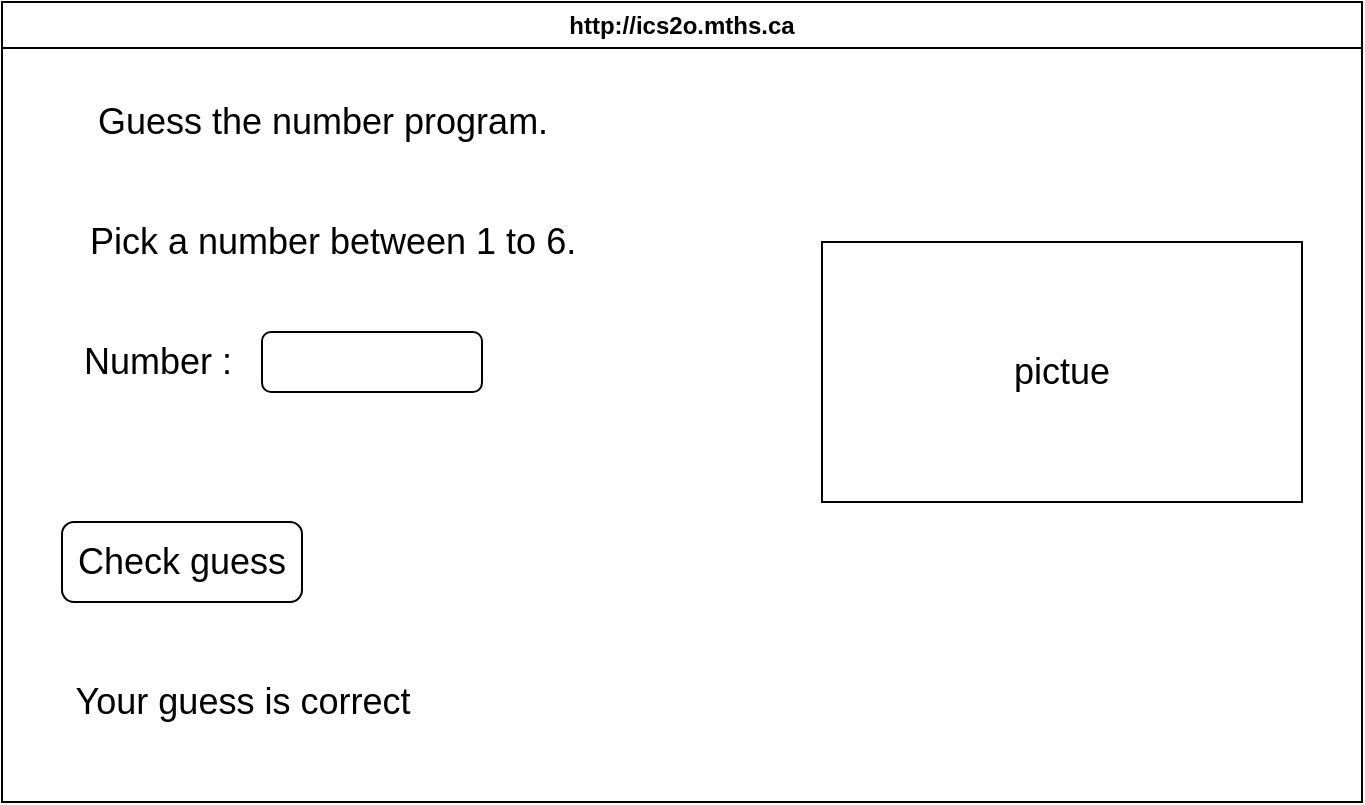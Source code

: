 <mxfile>
    <diagram id="HIP3nbAZw_EuaXWnEj3U" name="Page-1">
        <mxGraphModel dx="798" dy="586" grid="1" gridSize="10" guides="1" tooltips="1" connect="1" arrows="1" fold="1" page="1" pageScale="1" pageWidth="850" pageHeight="1100" math="0" shadow="0">
            <root>
                <mxCell id="0"/>
                <mxCell id="1" parent="0"/>
                <mxCell id="7" value="http://ics2o.mths.ca" style="swimlane;whiteSpace=wrap;html=1;" parent="1" vertex="1">
                    <mxGeometry x="30" y="30" width="680" height="400" as="geometry"/>
                </mxCell>
                <mxCell id="8" value="&lt;font style=&quot;font-size: 18px;&quot;&gt;Guess the number program.&lt;/font&gt;" style="text;html=1;align=center;verticalAlign=middle;resizable=0;points=[];autosize=1;strokeColor=none;fillColor=none;fontSize=18;" parent="7" vertex="1">
                    <mxGeometry x="35" y="40" width="250" height="40" as="geometry"/>
                </mxCell>
                <mxCell id="9" value="Pick a number between 1 to 6." style="text;html=1;align=center;verticalAlign=middle;resizable=0;points=[];autosize=1;strokeColor=none;fillColor=none;fontSize=18;" parent="7" vertex="1">
                    <mxGeometry x="30" y="100" width="270" height="40" as="geometry"/>
                </mxCell>
                <mxCell id="12" value="&lt;font style=&quot;font-size: 18px;&quot;&gt;Number :&amp;nbsp;&lt;/font&gt;" style="text;html=1;align=center;verticalAlign=middle;resizable=0;points=[];autosize=1;strokeColor=none;fillColor=none;fontSize=18;" parent="7" vertex="1">
                    <mxGeometry x="30" y="160" width="100" height="40" as="geometry"/>
                </mxCell>
                <mxCell id="17" value="" style="rounded=1;whiteSpace=wrap;html=1;fontSize=18;" vertex="1" parent="7">
                    <mxGeometry x="130" y="165" width="110" height="30" as="geometry"/>
                </mxCell>
                <mxCell id="18" value="pictue" style="rounded=0;whiteSpace=wrap;html=1;fontSize=18;" vertex="1" parent="7">
                    <mxGeometry x="410" y="120" width="240" height="130" as="geometry"/>
                </mxCell>
                <mxCell id="20" value="Check guess" style="rounded=1;whiteSpace=wrap;html=1;fontSize=18;" vertex="1" parent="7">
                    <mxGeometry x="30" y="260" width="120" height="40" as="geometry"/>
                </mxCell>
                <mxCell id="21" value="Your guess is correct" style="text;html=1;align=center;verticalAlign=middle;resizable=0;points=[];autosize=1;strokeColor=none;fillColor=none;fontSize=18;" vertex="1" parent="7">
                    <mxGeometry x="25" y="330" width="190" height="40" as="geometry"/>
                </mxCell>
            </root>
        </mxGraphModel>
    </diagram>
</mxfile>